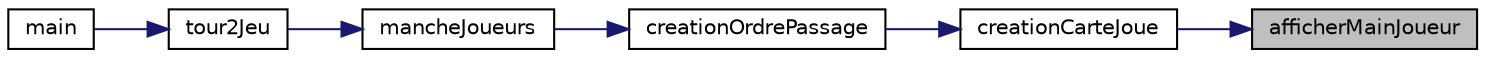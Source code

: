 digraph "afficherMainJoueur"
{
 // INTERACTIVE_SVG=YES
 // LATEX_PDF_SIZE
  edge [fontname="Helvetica",fontsize="10",labelfontname="Helvetica",labelfontsize="10"];
  node [fontname="Helvetica",fontsize="10",shape=record];
  rankdir="RL";
  Node1 [label="afficherMainJoueur",height=0.2,width=0.4,color="black", fillcolor="grey75", style="filled", fontcolor="black",tooltip="Permet d'afficher la main du joueur."];
  Node1 -> Node2 [dir="back",color="midnightblue",fontsize="10",style="solid",fontname="Helvetica"];
  Node2 [label="creationCarteJoue",height=0.2,width=0.4,color="black", fillcolor="white", style="filled",URL="$creation_8c.html#a8d32fa116ab9435f016baf285358dee5",tooltip="Permet selon le type(bot/humain) de joueur d'attribuer une carte Jouée."];
  Node2 -> Node3 [dir="back",color="midnightblue",fontsize="10",style="solid",fontname="Helvetica"];
  Node3 [label="creationOrdrePassage",height=0.2,width=0.4,color="black", fillcolor="white", style="filled",URL="$creation_8c.html#ac5db04f2b6faac7aa21883963e19d7fa",tooltip="Permet selon la création d'un tableau de joueur OrdrePassage selon sa carte jouée."];
  Node3 -> Node4 [dir="back",color="midnightblue",fontsize="10",style="solid",fontname="Helvetica"];
  Node4 [label="mancheJoueurs",height=0.2,width=0.4,color="black", fillcolor="white", style="filled",URL="$jeu_8c.html#a2c2c07fe98287fa7b6928d701aaa2046",tooltip="Lance une manche de 10 tours tant que personne atteint le seuil de tête de boeuf."];
  Node4 -> Node5 [dir="back",color="midnightblue",fontsize="10",style="solid",fontname="Helvetica"];
  Node5 [label="tour2Jeu",height=0.2,width=0.4,color="black", fillcolor="white", style="filled",URL="$jeu_8c.html#a017b62a8aafeff4509b47b97e611fb10",tooltip="Lance le jeu et fait une boucle tant que le jeu n'est pas fini."];
  Node5 -> Node6 [dir="back",color="midnightblue",fontsize="10",style="solid",fontname="Helvetica"];
  Node6 [label="main",height=0.2,width=0.4,color="black", fillcolor="white", style="filled",URL="$main_8c.html#ac4c0f8a8146b128f1b8f920e3a9c3b1e",tooltip=" "];
}
